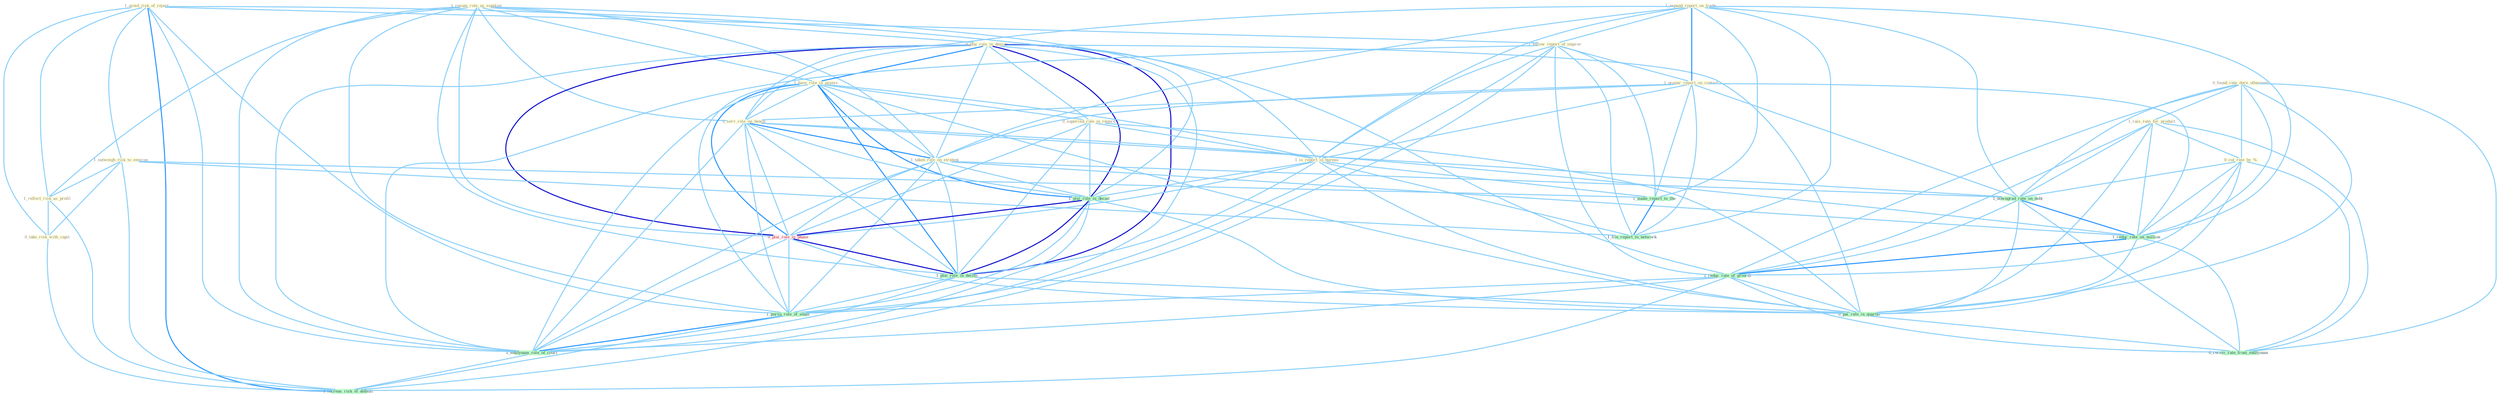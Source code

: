 Graph G{ 
    node
    [shape=polygon,style=filled,width=.5,height=.06,color="#BDFCC9",fixedsize=true,fontsize=4,
    fontcolor="#2f4f4f"];
    {node
    [color="#ffffe0", fontcolor="#8b7d6b"] "1_resum_role_as_supplier " "0_plai_role_in_design " "1_avoid_risk_of_reject " "0_found_rate_dure_othernum " "1_expand_report_on_trade " "1_have_role_in_assess " "1_rais_rate_for_product " "0_cut_rate_by_% " "0_superced_rule_in_regard " "1_outweigh_risk_to_environ " "1_follow_report_of_improv " "1_prepar_report_on_contact " "1_reflect_risk_as_profil " "0_take_risk_with_capit " "0_serv_role_on_bench " "1_is_report_in_bureau " "1_taken_role_on_strategi "}
{node [color="#fff0f5", fontcolor="#b22222"] "0_plai_role_in_phase "}
edge [color="#B0E2FF"];

	"1_resum_role_as_supplier " -- "0_plai_role_in_design " [w="1", color="#87cefa" ];
	"1_resum_role_as_supplier " -- "1_have_role_in_assess " [w="1", color="#87cefa" ];
	"1_resum_role_as_supplier " -- "1_reflect_risk_as_profil " [w="1", color="#87cefa" ];
	"1_resum_role_as_supplier " -- "0_serv_role_on_bench " [w="1", color="#87cefa" ];
	"1_resum_role_as_supplier " -- "1_taken_role_on_strategi " [w="1", color="#87cefa" ];
	"1_resum_role_as_supplier " -- "1_plai_role_in_decad " [w="1", color="#87cefa" ];
	"1_resum_role_as_supplier " -- "0_plai_role_in_phase " [w="1", color="#87cefa" ];
	"1_resum_role_as_supplier " -- "1_plai_role_in_declin " [w="1", color="#87cefa" ];
	"1_resum_role_as_supplier " -- "1_pursu_role_of_senat " [w="1", color="#87cefa" ];
	"1_resum_role_as_supplier " -- "1_entitynam_role_of_court " [w="1", color="#87cefa" ];
	"0_plai_role_in_design " -- "1_have_role_in_assess " [w="2", color="#1e90ff" , len=0.8];
	"0_plai_role_in_design " -- "0_superced_rule_in_regard " [w="1", color="#87cefa" ];
	"0_plai_role_in_design " -- "0_serv_role_on_bench " [w="1", color="#87cefa" ];
	"0_plai_role_in_design " -- "1_is_report_in_bureau " [w="1", color="#87cefa" ];
	"0_plai_role_in_design " -- "1_taken_role_on_strategi " [w="1", color="#87cefa" ];
	"0_plai_role_in_design " -- "1_plai_role_in_decad " [w="3", color="#0000cd" , len=0.6];
	"0_plai_role_in_design " -- "0_plai_role_in_phase " [w="3", color="#0000cd" , len=0.6];
	"0_plai_role_in_design " -- "1_plai_role_in_declin " [w="3", color="#0000cd" , len=0.6];
	"0_plai_role_in_design " -- "0_pai_rate_in_quarter " [w="1", color="#87cefa" ];
	"0_plai_role_in_design " -- "1_pursu_role_of_senat " [w="1", color="#87cefa" ];
	"0_plai_role_in_design " -- "1_entitynam_role_of_court " [w="1", color="#87cefa" ];
	"1_avoid_risk_of_reject " -- "1_outweigh_risk_to_environ " [w="1", color="#87cefa" ];
	"1_avoid_risk_of_reject " -- "1_follow_report_of_improv " [w="1", color="#87cefa" ];
	"1_avoid_risk_of_reject " -- "1_reflect_risk_as_profil " [w="1", color="#87cefa" ];
	"1_avoid_risk_of_reject " -- "0_take_risk_with_capit " [w="1", color="#87cefa" ];
	"1_avoid_risk_of_reject " -- "1_reduc_rate_of_growth " [w="1", color="#87cefa" ];
	"1_avoid_risk_of_reject " -- "1_pursu_role_of_senat " [w="1", color="#87cefa" ];
	"1_avoid_risk_of_reject " -- "1_entitynam_role_of_court " [w="1", color="#87cefa" ];
	"1_avoid_risk_of_reject " -- "1_increas_risk_of_default " [w="2", color="#1e90ff" , len=0.8];
	"0_found_rate_dure_othernum " -- "1_rais_rate_for_product " [w="1", color="#87cefa" ];
	"0_found_rate_dure_othernum " -- "0_cut_rate_by_% " [w="1", color="#87cefa" ];
	"0_found_rate_dure_othernum " -- "1_downgrad_rate_on_debt " [w="1", color="#87cefa" ];
	"0_found_rate_dure_othernum " -- "1_reduc_rate_on_million " [w="1", color="#87cefa" ];
	"0_found_rate_dure_othernum " -- "1_reduc_rate_of_growth " [w="1", color="#87cefa" ];
	"0_found_rate_dure_othernum " -- "0_pai_rate_in_quarter " [w="1", color="#87cefa" ];
	"0_found_rate_dure_othernum " -- "0_receiv_rate_from_entitynam " [w="1", color="#87cefa" ];
	"1_expand_report_on_trade " -- "1_follow_report_of_improv " [w="1", color="#87cefa" ];
	"1_expand_report_on_trade " -- "1_prepar_report_on_contact " [w="2", color="#1e90ff" , len=0.8];
	"1_expand_report_on_trade " -- "0_serv_role_on_bench " [w="1", color="#87cefa" ];
	"1_expand_report_on_trade " -- "1_is_report_in_bureau " [w="1", color="#87cefa" ];
	"1_expand_report_on_trade " -- "1_taken_role_on_strategi " [w="1", color="#87cefa" ];
	"1_expand_report_on_trade " -- "1_downgrad_rate_on_debt " [w="1", color="#87cefa" ];
	"1_expand_report_on_trade " -- "1_reduc_rate_on_million " [w="1", color="#87cefa" ];
	"1_expand_report_on_trade " -- "1_make_report_to_the " [w="1", color="#87cefa" ];
	"1_expand_report_on_trade " -- "1_file_report_to_network " [w="1", color="#87cefa" ];
	"1_have_role_in_assess " -- "0_superced_rule_in_regard " [w="1", color="#87cefa" ];
	"1_have_role_in_assess " -- "0_serv_role_on_bench " [w="1", color="#87cefa" ];
	"1_have_role_in_assess " -- "1_is_report_in_bureau " [w="1", color="#87cefa" ];
	"1_have_role_in_assess " -- "1_taken_role_on_strategi " [w="1", color="#87cefa" ];
	"1_have_role_in_assess " -- "1_plai_role_in_decad " [w="2", color="#1e90ff" , len=0.8];
	"1_have_role_in_assess " -- "0_plai_role_in_phase " [w="2", color="#1e90ff" , len=0.8];
	"1_have_role_in_assess " -- "1_plai_role_in_declin " [w="2", color="#1e90ff" , len=0.8];
	"1_have_role_in_assess " -- "0_pai_rate_in_quarter " [w="1", color="#87cefa" ];
	"1_have_role_in_assess " -- "1_pursu_role_of_senat " [w="1", color="#87cefa" ];
	"1_have_role_in_assess " -- "1_entitynam_role_of_court " [w="1", color="#87cefa" ];
	"1_rais_rate_for_product " -- "0_cut_rate_by_% " [w="1", color="#87cefa" ];
	"1_rais_rate_for_product " -- "1_downgrad_rate_on_debt " [w="1", color="#87cefa" ];
	"1_rais_rate_for_product " -- "1_reduc_rate_on_million " [w="1", color="#87cefa" ];
	"1_rais_rate_for_product " -- "1_reduc_rate_of_growth " [w="1", color="#87cefa" ];
	"1_rais_rate_for_product " -- "0_pai_rate_in_quarter " [w="1", color="#87cefa" ];
	"1_rais_rate_for_product " -- "0_receiv_rate_from_entitynam " [w="1", color="#87cefa" ];
	"0_cut_rate_by_% " -- "1_downgrad_rate_on_debt " [w="1", color="#87cefa" ];
	"0_cut_rate_by_% " -- "1_reduc_rate_on_million " [w="1", color="#87cefa" ];
	"0_cut_rate_by_% " -- "1_reduc_rate_of_growth " [w="1", color="#87cefa" ];
	"0_cut_rate_by_% " -- "0_pai_rate_in_quarter " [w="1", color="#87cefa" ];
	"0_cut_rate_by_% " -- "0_receiv_rate_from_entitynam " [w="1", color="#87cefa" ];
	"0_superced_rule_in_regard " -- "1_is_report_in_bureau " [w="1", color="#87cefa" ];
	"0_superced_rule_in_regard " -- "1_plai_role_in_decad " [w="1", color="#87cefa" ];
	"0_superced_rule_in_regard " -- "0_plai_role_in_phase " [w="1", color="#87cefa" ];
	"0_superced_rule_in_regard " -- "1_plai_role_in_declin " [w="1", color="#87cefa" ];
	"0_superced_rule_in_regard " -- "0_pai_rate_in_quarter " [w="1", color="#87cefa" ];
	"1_outweigh_risk_to_environ " -- "1_reflect_risk_as_profil " [w="1", color="#87cefa" ];
	"1_outweigh_risk_to_environ " -- "0_take_risk_with_capit " [w="1", color="#87cefa" ];
	"1_outweigh_risk_to_environ " -- "1_make_report_to_the " [w="1", color="#87cefa" ];
	"1_outweigh_risk_to_environ " -- "1_file_report_to_network " [w="1", color="#87cefa" ];
	"1_outweigh_risk_to_environ " -- "1_increas_risk_of_default " [w="1", color="#87cefa" ];
	"1_follow_report_of_improv " -- "1_prepar_report_on_contact " [w="1", color="#87cefa" ];
	"1_follow_report_of_improv " -- "1_is_report_in_bureau " [w="1", color="#87cefa" ];
	"1_follow_report_of_improv " -- "1_reduc_rate_of_growth " [w="1", color="#87cefa" ];
	"1_follow_report_of_improv " -- "1_make_report_to_the " [w="1", color="#87cefa" ];
	"1_follow_report_of_improv " -- "1_pursu_role_of_senat " [w="1", color="#87cefa" ];
	"1_follow_report_of_improv " -- "1_file_report_to_network " [w="1", color="#87cefa" ];
	"1_follow_report_of_improv " -- "1_entitynam_role_of_court " [w="1", color="#87cefa" ];
	"1_follow_report_of_improv " -- "1_increas_risk_of_default " [w="1", color="#87cefa" ];
	"1_prepar_report_on_contact " -- "0_serv_role_on_bench " [w="1", color="#87cefa" ];
	"1_prepar_report_on_contact " -- "1_is_report_in_bureau " [w="1", color="#87cefa" ];
	"1_prepar_report_on_contact " -- "1_taken_role_on_strategi " [w="1", color="#87cefa" ];
	"1_prepar_report_on_contact " -- "1_downgrad_rate_on_debt " [w="1", color="#87cefa" ];
	"1_prepar_report_on_contact " -- "1_reduc_rate_on_million " [w="1", color="#87cefa" ];
	"1_prepar_report_on_contact " -- "1_make_report_to_the " [w="1", color="#87cefa" ];
	"1_prepar_report_on_contact " -- "1_file_report_to_network " [w="1", color="#87cefa" ];
	"1_reflect_risk_as_profil " -- "0_take_risk_with_capit " [w="1", color="#87cefa" ];
	"1_reflect_risk_as_profil " -- "1_increas_risk_of_default " [w="1", color="#87cefa" ];
	"0_take_risk_with_capit " -- "1_increas_risk_of_default " [w="1", color="#87cefa" ];
	"0_serv_role_on_bench " -- "1_taken_role_on_strategi " [w="2", color="#1e90ff" , len=0.8];
	"0_serv_role_on_bench " -- "1_downgrad_rate_on_debt " [w="1", color="#87cefa" ];
	"0_serv_role_on_bench " -- "1_reduc_rate_on_million " [w="1", color="#87cefa" ];
	"0_serv_role_on_bench " -- "1_plai_role_in_decad " [w="1", color="#87cefa" ];
	"0_serv_role_on_bench " -- "0_plai_role_in_phase " [w="1", color="#87cefa" ];
	"0_serv_role_on_bench " -- "1_plai_role_in_declin " [w="1", color="#87cefa" ];
	"0_serv_role_on_bench " -- "1_pursu_role_of_senat " [w="1", color="#87cefa" ];
	"0_serv_role_on_bench " -- "1_entitynam_role_of_court " [w="1", color="#87cefa" ];
	"1_is_report_in_bureau " -- "1_plai_role_in_decad " [w="1", color="#87cefa" ];
	"1_is_report_in_bureau " -- "0_plai_role_in_phase " [w="1", color="#87cefa" ];
	"1_is_report_in_bureau " -- "1_make_report_to_the " [w="1", color="#87cefa" ];
	"1_is_report_in_bureau " -- "1_plai_role_in_declin " [w="1", color="#87cefa" ];
	"1_is_report_in_bureau " -- "0_pai_rate_in_quarter " [w="1", color="#87cefa" ];
	"1_is_report_in_bureau " -- "1_file_report_to_network " [w="1", color="#87cefa" ];
	"1_taken_role_on_strategi " -- "1_downgrad_rate_on_debt " [w="1", color="#87cefa" ];
	"1_taken_role_on_strategi " -- "1_reduc_rate_on_million " [w="1", color="#87cefa" ];
	"1_taken_role_on_strategi " -- "1_plai_role_in_decad " [w="1", color="#87cefa" ];
	"1_taken_role_on_strategi " -- "0_plai_role_in_phase " [w="1", color="#87cefa" ];
	"1_taken_role_on_strategi " -- "1_plai_role_in_declin " [w="1", color="#87cefa" ];
	"1_taken_role_on_strategi " -- "1_pursu_role_of_senat " [w="1", color="#87cefa" ];
	"1_taken_role_on_strategi " -- "1_entitynam_role_of_court " [w="1", color="#87cefa" ];
	"1_downgrad_rate_on_debt " -- "1_reduc_rate_on_million " [w="2", color="#1e90ff" , len=0.8];
	"1_downgrad_rate_on_debt " -- "1_reduc_rate_of_growth " [w="1", color="#87cefa" ];
	"1_downgrad_rate_on_debt " -- "0_pai_rate_in_quarter " [w="1", color="#87cefa" ];
	"1_downgrad_rate_on_debt " -- "0_receiv_rate_from_entitynam " [w="1", color="#87cefa" ];
	"1_reduc_rate_on_million " -- "1_reduc_rate_of_growth " [w="2", color="#1e90ff" , len=0.8];
	"1_reduc_rate_on_million " -- "0_pai_rate_in_quarter " [w="1", color="#87cefa" ];
	"1_reduc_rate_on_million " -- "0_receiv_rate_from_entitynam " [w="1", color="#87cefa" ];
	"1_plai_role_in_decad " -- "0_plai_role_in_phase " [w="3", color="#0000cd" , len=0.6];
	"1_plai_role_in_decad " -- "1_plai_role_in_declin " [w="3", color="#0000cd" , len=0.6];
	"1_plai_role_in_decad " -- "0_pai_rate_in_quarter " [w="1", color="#87cefa" ];
	"1_plai_role_in_decad " -- "1_pursu_role_of_senat " [w="1", color="#87cefa" ];
	"1_plai_role_in_decad " -- "1_entitynam_role_of_court " [w="1", color="#87cefa" ];
	"0_plai_role_in_phase " -- "1_plai_role_in_declin " [w="3", color="#0000cd" , len=0.6];
	"0_plai_role_in_phase " -- "0_pai_rate_in_quarter " [w="1", color="#87cefa" ];
	"0_plai_role_in_phase " -- "1_pursu_role_of_senat " [w="1", color="#87cefa" ];
	"0_plai_role_in_phase " -- "1_entitynam_role_of_court " [w="1", color="#87cefa" ];
	"1_reduc_rate_of_growth " -- "0_pai_rate_in_quarter " [w="1", color="#87cefa" ];
	"1_reduc_rate_of_growth " -- "1_pursu_role_of_senat " [w="1", color="#87cefa" ];
	"1_reduc_rate_of_growth " -- "1_entitynam_role_of_court " [w="1", color="#87cefa" ];
	"1_reduc_rate_of_growth " -- "0_receiv_rate_from_entitynam " [w="1", color="#87cefa" ];
	"1_reduc_rate_of_growth " -- "1_increas_risk_of_default " [w="1", color="#87cefa" ];
	"1_make_report_to_the " -- "1_file_report_to_network " [w="2", color="#1e90ff" , len=0.8];
	"1_plai_role_in_declin " -- "0_pai_rate_in_quarter " [w="1", color="#87cefa" ];
	"1_plai_role_in_declin " -- "1_pursu_role_of_senat " [w="1", color="#87cefa" ];
	"1_plai_role_in_declin " -- "1_entitynam_role_of_court " [w="1", color="#87cefa" ];
	"0_pai_rate_in_quarter " -- "0_receiv_rate_from_entitynam " [w="1", color="#87cefa" ];
	"1_pursu_role_of_senat " -- "1_entitynam_role_of_court " [w="2", color="#1e90ff" , len=0.8];
	"1_pursu_role_of_senat " -- "1_increas_risk_of_default " [w="1", color="#87cefa" ];
	"1_entitynam_role_of_court " -- "1_increas_risk_of_default " [w="1", color="#87cefa" ];
}